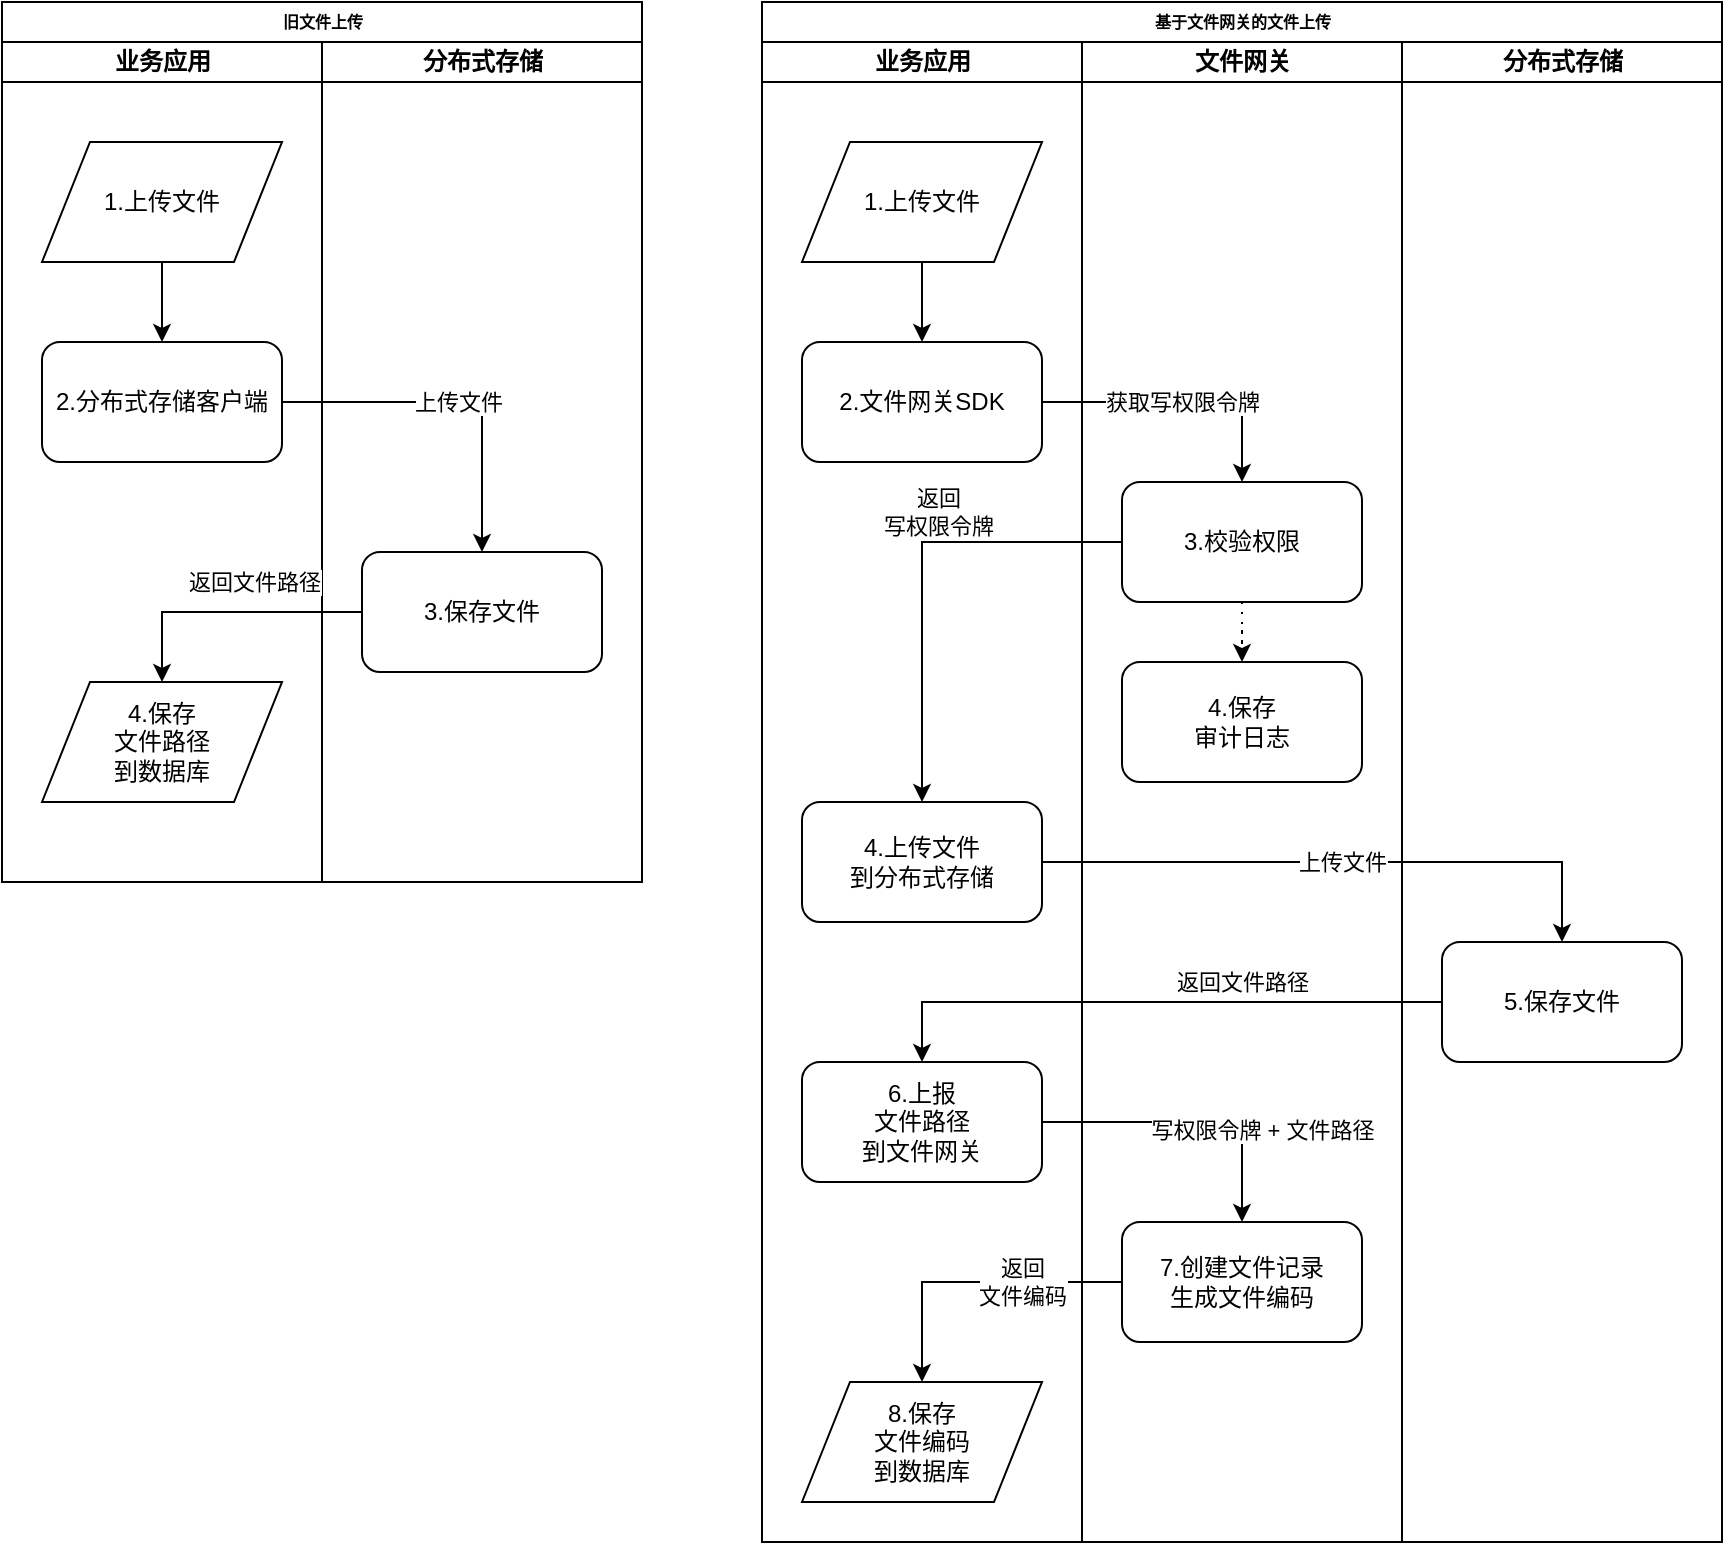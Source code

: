 <mxfile version="12.4.3" type="github" pages="1"><diagram name="Page-1" id="74e2e168-ea6b-b213-b513-2b3c1d86103e"><mxGraphModel dx="1408" dy="755" grid="1" gridSize="10" guides="1" tooltips="1" connect="1" arrows="1" fold="1" page="1" pageScale="1" pageWidth="1100" pageHeight="850" background="#ffffff" math="0" shadow="0"><root><mxCell id="0"/><mxCell id="1" parent="0"/><mxCell id="77e6c97f196da883-1" value="旧文件上传" style="swimlane;html=1;childLayout=stackLayout;startSize=20;rounded=0;shadow=0;labelBackgroundColor=none;strokeWidth=1;fontFamily=Verdana;fontSize=8;align=center;" parent="1" vertex="1"><mxGeometry x="70" y="40" width="320" height="440" as="geometry"/></mxCell><mxCell id="77e6c97f196da883-2" value="业务应用" style="swimlane;html=1;startSize=20;" parent="77e6c97f196da883-1" vertex="1"><mxGeometry y="20" width="160" height="420" as="geometry"/></mxCell><mxCell id="VosXQbJiryvGAGOk1-eU-6" style="edgeStyle=orthogonalEdgeStyle;rounded=0;orthogonalLoop=1;jettySize=auto;html=1;entryX=0.5;entryY=0;entryDx=0;entryDy=0;" parent="77e6c97f196da883-2" source="VosXQbJiryvGAGOk1-eU-1" target="VosXQbJiryvGAGOk1-eU-5" edge="1"><mxGeometry relative="1" as="geometry"/></mxCell><mxCell id="VosXQbJiryvGAGOk1-eU-1" value="&lt;div&gt;1.上传文件&lt;/div&gt;" style="shape=parallelogram;perimeter=parallelogramPerimeter;whiteSpace=wrap;html=1;" parent="77e6c97f196da883-2" vertex="1"><mxGeometry x="20" y="50" width="120" height="60" as="geometry"/></mxCell><mxCell id="VosXQbJiryvGAGOk1-eU-5" value="2.分布式存储客户端" style="rounded=1;whiteSpace=wrap;html=1;" parent="77e6c97f196da883-2" vertex="1"><mxGeometry x="20" y="150" width="120" height="60" as="geometry"/></mxCell><mxCell id="VosXQbJiryvGAGOk1-eU-11" value="&lt;div&gt;4.保存&lt;/div&gt;&lt;div&gt;文件路径&lt;/div&gt;&lt;div&gt;到数据库&lt;br&gt;&lt;/div&gt;" style="shape=parallelogram;perimeter=parallelogramPerimeter;whiteSpace=wrap;html=1;" parent="77e6c97f196da883-2" vertex="1"><mxGeometry x="20" y="320" width="120" height="60" as="geometry"/></mxCell><mxCell id="77e6c97f196da883-4" value="分布式存储" style="swimlane;html=1;startSize=20;" parent="77e6c97f196da883-1" vertex="1"><mxGeometry x="160" y="20" width="160" height="420" as="geometry"/></mxCell><mxCell id="VosXQbJiryvGAGOk1-eU-7" value="3.保存文件" style="rounded=1;whiteSpace=wrap;html=1;" parent="77e6c97f196da883-4" vertex="1"><mxGeometry x="20" y="255" width="120" height="60" as="geometry"/></mxCell><mxCell id="VosXQbJiryvGAGOk1-eU-8" value="上传文件" style="edgeStyle=orthogonalEdgeStyle;rounded=0;orthogonalLoop=1;jettySize=auto;html=1;entryX=0.5;entryY=0;entryDx=0;entryDy=0;" parent="77e6c97f196da883-1" source="VosXQbJiryvGAGOk1-eU-5" target="VosXQbJiryvGAGOk1-eU-7" edge="1"><mxGeometry relative="1" as="geometry"/></mxCell><mxCell id="VosXQbJiryvGAGOk1-eU-10" value="&lt;div&gt;返回文件路径&lt;br&gt;&lt;/div&gt;" style="edgeStyle=orthogonalEdgeStyle;rounded=0;orthogonalLoop=1;jettySize=auto;html=1;entryX=0.5;entryY=0;entryDx=0;entryDy=0;" parent="77e6c97f196da883-1" source="VosXQbJiryvGAGOk1-eU-7" target="VosXQbJiryvGAGOk1-eU-11" edge="1"><mxGeometry x="-0.2" y="-15" relative="1" as="geometry"><mxPoint x="80" y="355" as="targetPoint"/><mxPoint as="offset"/></mxGeometry></mxCell><mxCell id="VosXQbJiryvGAGOk1-eU-12" value="基于文件网关的文件上传" style="swimlane;html=1;childLayout=stackLayout;startSize=20;rounded=0;shadow=0;labelBackgroundColor=none;strokeWidth=1;fontFamily=Verdana;fontSize=8;align=center;" parent="1" vertex="1"><mxGeometry x="450" y="40" width="480" height="770" as="geometry"/></mxCell><mxCell id="VosXQbJiryvGAGOk1-eU-13" value="业务应用" style="swimlane;html=1;startSize=20;" parent="VosXQbJiryvGAGOk1-eU-12" vertex="1"><mxGeometry y="20" width="160" height="750" as="geometry"/></mxCell><mxCell id="VosXQbJiryvGAGOk1-eU-14" style="edgeStyle=orthogonalEdgeStyle;rounded=0;orthogonalLoop=1;jettySize=auto;html=1;entryX=0.5;entryY=0;entryDx=0;entryDy=0;" parent="VosXQbJiryvGAGOk1-eU-13" source="VosXQbJiryvGAGOk1-eU-15" target="VosXQbJiryvGAGOk1-eU-16" edge="1"><mxGeometry relative="1" as="geometry"/></mxCell><mxCell id="VosXQbJiryvGAGOk1-eU-15" value="&lt;div&gt;1.上传文件&lt;/div&gt;" style="shape=parallelogram;perimeter=parallelogramPerimeter;whiteSpace=wrap;html=1;" parent="VosXQbJiryvGAGOk1-eU-13" vertex="1"><mxGeometry x="20" y="50" width="120" height="60" as="geometry"/></mxCell><mxCell id="VosXQbJiryvGAGOk1-eU-16" value="2.文件网关SDK" style="rounded=1;whiteSpace=wrap;html=1;" parent="VosXQbJiryvGAGOk1-eU-13" vertex="1"><mxGeometry x="20" y="150" width="120" height="60" as="geometry"/></mxCell><mxCell id="VosXQbJiryvGAGOk1-eU-35" value="&lt;div&gt;4.上传文件&lt;/div&gt;&lt;div&gt;到分布式存储&lt;br&gt;&lt;/div&gt;" style="rounded=1;whiteSpace=wrap;html=1;" parent="VosXQbJiryvGAGOk1-eU-13" vertex="1"><mxGeometry x="20" y="380" width="120" height="60" as="geometry"/></mxCell><mxCell id="VosXQbJiryvGAGOk1-eU-43" value="&lt;div&gt;6.上报&lt;/div&gt;&lt;div&gt;文件路径&lt;/div&gt;&lt;div&gt;到文件网关&lt;/div&gt;" style="rounded=1;whiteSpace=wrap;html=1;" parent="VosXQbJiryvGAGOk1-eU-13" vertex="1"><mxGeometry x="20" y="510" width="120" height="60" as="geometry"/></mxCell><mxCell id="VosXQbJiryvGAGOk1-eU-50" value="&lt;div&gt;8.保存&lt;/div&gt;&lt;div&gt;文件编码&lt;/div&gt;&lt;div&gt;到数据库&lt;br&gt;&lt;/div&gt;" style="shape=parallelogram;perimeter=parallelogramPerimeter;whiteSpace=wrap;html=1;" parent="VosXQbJiryvGAGOk1-eU-13" vertex="1"><mxGeometry x="20" y="670" width="120" height="60" as="geometry"/></mxCell><mxCell id="VosXQbJiryvGAGOk1-eU-18" value="文件网关" style="swimlane;html=1;startSize=20;" parent="VosXQbJiryvGAGOk1-eU-12" vertex="1"><mxGeometry x="160" y="20" width="160" height="750" as="geometry"/></mxCell><mxCell id="lBllkU7MR_WIMuiNPlPF-2" value="" style="edgeStyle=orthogonalEdgeStyle;rounded=0;orthogonalLoop=1;jettySize=auto;html=1;dashed=1;dashPattern=1 4;" edge="1" parent="VosXQbJiryvGAGOk1-eU-18" source="VosXQbJiryvGAGOk1-eU-19" target="lBllkU7MR_WIMuiNPlPF-1"><mxGeometry relative="1" as="geometry"/></mxCell><mxCell id="VosXQbJiryvGAGOk1-eU-19" value="3.校验权限" style="rounded=1;whiteSpace=wrap;html=1;" parent="VosXQbJiryvGAGOk1-eU-18" vertex="1"><mxGeometry x="20" y="220" width="120" height="60" as="geometry"/></mxCell><mxCell id="lBllkU7MR_WIMuiNPlPF-1" value="&lt;div&gt;4.保存&lt;/div&gt;&lt;div&gt;审计日志&lt;/div&gt;" style="rounded=1;whiteSpace=wrap;html=1;" vertex="1" parent="VosXQbJiryvGAGOk1-eU-18"><mxGeometry x="20" y="310" width="120" height="60" as="geometry"/></mxCell><mxCell id="VosXQbJiryvGAGOk1-eU-45" value="&lt;div&gt;7.创建文件记录&lt;/div&gt;&lt;div&gt;生成文件编码&lt;br&gt;&lt;/div&gt;" style="rounded=1;whiteSpace=wrap;html=1;" parent="VosXQbJiryvGAGOk1-eU-18" vertex="1"><mxGeometry x="20" y="590" width="120" height="60" as="geometry"/></mxCell><mxCell id="VosXQbJiryvGAGOk1-eU-20" value="获取写权限令牌" style="edgeStyle=orthogonalEdgeStyle;rounded=0;orthogonalLoop=1;jettySize=auto;html=1;entryX=0.5;entryY=0;entryDx=0;entryDy=0;" parent="VosXQbJiryvGAGOk1-eU-12" source="VosXQbJiryvGAGOk1-eU-16" target="VosXQbJiryvGAGOk1-eU-19" edge="1"><mxGeometry relative="1" as="geometry"/></mxCell><mxCell id="VosXQbJiryvGAGOk1-eU-21" value="&lt;div&gt;返回&lt;/div&gt;&lt;div&gt;写权限令牌&lt;br&gt;&lt;/div&gt;" style="edgeStyle=orthogonalEdgeStyle;rounded=0;orthogonalLoop=1;jettySize=auto;html=1;entryX=0.5;entryY=0;entryDx=0;entryDy=0;" parent="VosXQbJiryvGAGOk1-eU-12" source="VosXQbJiryvGAGOk1-eU-19" target="VosXQbJiryvGAGOk1-eU-35" edge="1"><mxGeometry x="-0.2" y="-15" relative="1" as="geometry"><mxPoint x="80" y="340" as="targetPoint"/><mxPoint as="offset"/></mxGeometry></mxCell><mxCell id="VosXQbJiryvGAGOk1-eU-33" value="分布式存储" style="swimlane;html=1;startSize=20;" parent="VosXQbJiryvGAGOk1-eU-12" vertex="1"><mxGeometry x="320" y="20" width="160" height="750" as="geometry"/></mxCell><mxCell id="VosXQbJiryvGAGOk1-eU-34" value="5.保存文件" style="rounded=1;whiteSpace=wrap;html=1;" parent="VosXQbJiryvGAGOk1-eU-33" vertex="1"><mxGeometry x="20" y="450" width="120" height="60" as="geometry"/></mxCell><mxCell id="VosXQbJiryvGAGOk1-eU-37" value="上传文件" style="edgeStyle=orthogonalEdgeStyle;rounded=0;orthogonalLoop=1;jettySize=auto;html=1;entryX=0.5;entryY=0;entryDx=0;entryDy=0;" parent="VosXQbJiryvGAGOk1-eU-12" source="VosXQbJiryvGAGOk1-eU-35" target="VosXQbJiryvGAGOk1-eU-34" edge="1"><mxGeometry relative="1" as="geometry"/></mxCell><mxCell id="VosXQbJiryvGAGOk1-eU-44" value="&lt;div&gt;返回文件路径&lt;br&gt;&lt;/div&gt;" style="edgeStyle=orthogonalEdgeStyle;rounded=0;orthogonalLoop=1;jettySize=auto;html=1;entryX=0.5;entryY=0;entryDx=0;entryDy=0;" parent="VosXQbJiryvGAGOk1-eU-12" source="VosXQbJiryvGAGOk1-eU-34" target="VosXQbJiryvGAGOk1-eU-43" edge="1"><mxGeometry x="-0.31" y="-10" relative="1" as="geometry"><mxPoint as="offset"/></mxGeometry></mxCell><mxCell id="VosXQbJiryvGAGOk1-eU-48" value="写权限令牌 + 文件路径" style="edgeStyle=orthogonalEdgeStyle;rounded=0;orthogonalLoop=1;jettySize=auto;html=1;entryX=0.5;entryY=0;entryDx=0;entryDy=0;" parent="VosXQbJiryvGAGOk1-eU-12" source="VosXQbJiryvGAGOk1-eU-43" target="VosXQbJiryvGAGOk1-eU-45" edge="1"><mxGeometry x="0.385" y="10" relative="1" as="geometry"><mxPoint as="offset"/></mxGeometry></mxCell><mxCell id="VosXQbJiryvGAGOk1-eU-51" value="&lt;div&gt;返回&lt;/div&gt;&lt;div&gt;文件编码&lt;/div&gt;" style="edgeStyle=orthogonalEdgeStyle;rounded=0;orthogonalLoop=1;jettySize=auto;html=1;entryX=0.5;entryY=0;entryDx=0;entryDy=0;" parent="VosXQbJiryvGAGOk1-eU-12" source="VosXQbJiryvGAGOk1-eU-45" target="VosXQbJiryvGAGOk1-eU-50" edge="1"><mxGeometry x="-0.333" relative="1" as="geometry"><mxPoint as="offset"/></mxGeometry></mxCell></root></mxGraphModel></diagram></mxfile>